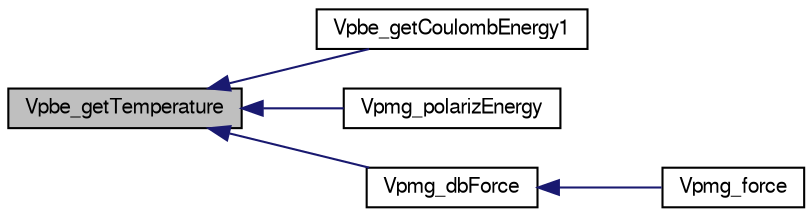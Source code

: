 digraph "Vpbe_getTemperature"
{
  edge [fontname="FreeSans",fontsize="10",labelfontname="FreeSans",labelfontsize="10"];
  node [fontname="FreeSans",fontsize="10",shape=record];
  rankdir="LR";
  Node1 [label="Vpbe_getTemperature",height=0.2,width=0.4,color="black", fillcolor="grey75", style="filled" fontcolor="black"];
  Node1 -> Node2 [dir="back",color="midnightblue",fontsize="10",style="solid",fontname="FreeSans"];
  Node2 [label="Vpbe_getCoulombEnergy1",height=0.2,width=0.4,color="black", fillcolor="white", style="filled",URL="$group___vpbe.html#ga3d86b8a64ce5cc106239cdc542f6632e",tooltip="Calculate coulombic energy of set of charges."];
  Node1 -> Node3 [dir="back",color="midnightblue",fontsize="10",style="solid",fontname="FreeSans"];
  Node3 [label="Vpmg_polarizEnergy",height=0.2,width=0.4,color="black", fillcolor="white", style="filled",URL="$vpmg_8c.html#ae22a67401cf36cc85b0bd58938587913",tooltip="Determines energy from polarizeable charge and interaction with fixed charges according to Rocchia et..."];
  Node1 -> Node4 [dir="back",color="midnightblue",fontsize="10",style="solid",fontname="FreeSans"];
  Node4 [label="Vpmg_dbForce",height=0.2,width=0.4,color="black", fillcolor="white", style="filled",URL="$group___vpmg.html#gae681cc5a764ed8b8f9f869c047af997b",tooltip="Calculate the dielectric boundary forces on the specified atom in units of k_B T/AA."];
  Node4 -> Node5 [dir="back",color="midnightblue",fontsize="10",style="solid",fontname="FreeSans"];
  Node5 [label="Vpmg_force",height=0.2,width=0.4,color="black", fillcolor="white", style="filled",URL="$group___vpmg.html#gaaedec4be6966e3cee14a0a746ade406c",tooltip="Calculate the total force on the specified atom in units of k_B T/AA."];
}
